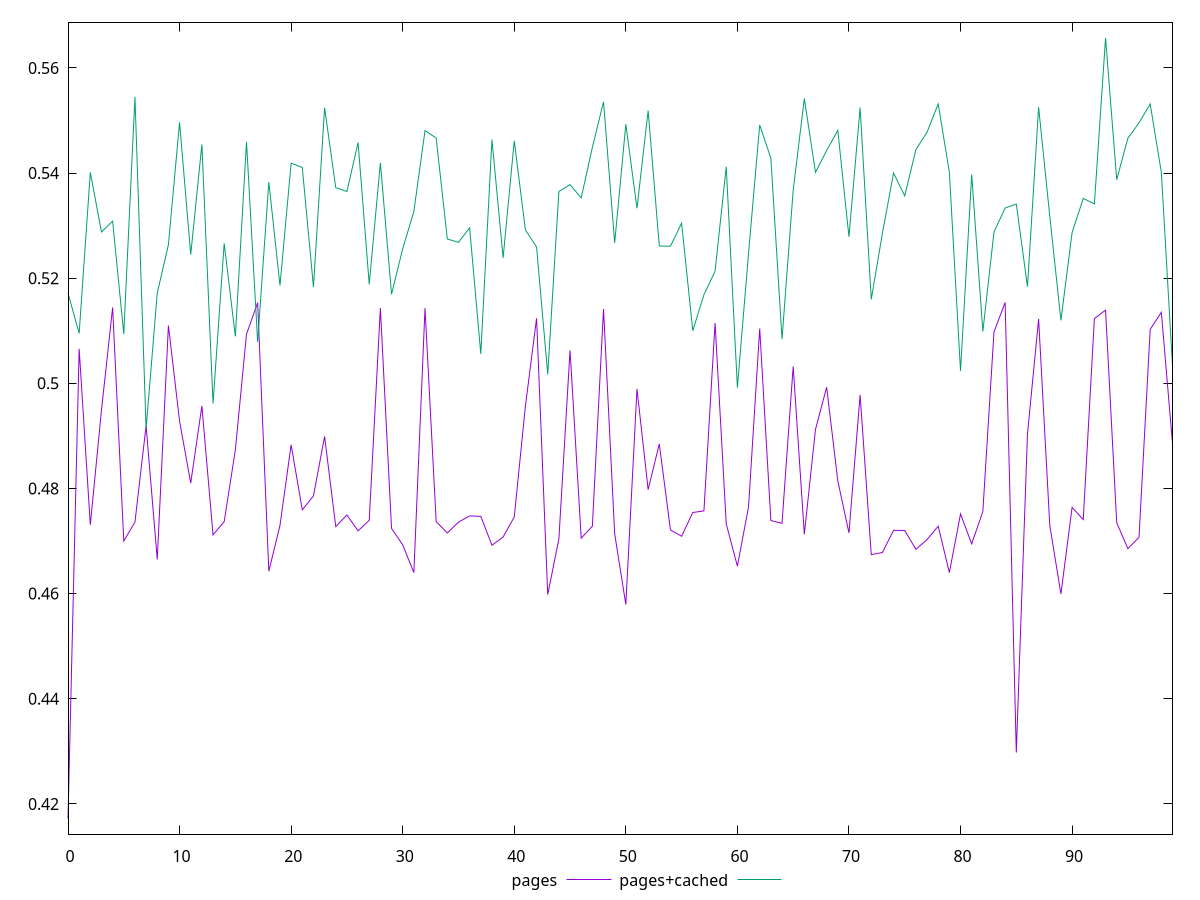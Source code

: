 reset

$pages <<EOF
0 0.4172165056100327
1 0.5065467626579729
2 0.4731056607896435
3 0.494898090081688
4 0.5144215648026048
5 0.4700035917148702
6 0.4736056676102053
7 0.4919281889882609
8 0.4665164286994319
9 0.5109939003413928
10 0.49279992919642696
11 0.48102170979003406
12 0.49570191528793445
13 0.47116989481942134
14 0.47368967944585777
15 0.48732469890417257
16 0.5093570160462529
17 0.5153400397500846
18 0.46425508363483303
19 0.4729738607123712
20 0.48831138719621103
21 0.47593732855423604
22 0.47857247929330193
23 0.48988815879371506
24 0.4727547060139785
25 0.4749485577708083
26 0.47193623553713676
27 0.473945895996369
28 0.5143197999211139
29 0.47240632524214393
30 0.4692845820479484
31 0.4639910730349472
32 0.5143167148041409
33 0.4736929403147554
34 0.4715408284090092
35 0.47358993944065425
36 0.47478732796950174
37 0.47469312492212656
38 0.46919357616322344
39 0.4707737993702632
40 0.47457934965794285
41 0.4956804338379166
42 0.512377175622931
43 0.45980921925374807
44 0.4704227191194527
45 0.5062901198910332
46 0.47055546986596214
47 0.47281543319273134
48 0.5141457052680384
49 0.47137619097664774
50 0.4579236913114101
51 0.498942138969541
52 0.4797808830718511
53 0.4884827889473838
54 0.47212174211906466
55 0.47091344119458817
56 0.4754308346306931
57 0.47573391332705706
58 0.5114782559277787
59 0.47327565439114827
60 0.46522683053671243
61 0.47650765526258676
62 0.5104149802858906
63 0.4739038743317071
64 0.4733700267571919
65 0.5032012119607139
66 0.47131504058669543
67 0.4912328079924101
68 0.4992679573046443
69 0.4814577360552929
70 0.47155041853358015
71 0.49779015024807
72 0.4674025704744402
73 0.467831661998413
74 0.4720378330393191
75 0.4720039675768518
76 0.4684279820306782
77 0.47027166535559545
78 0.47282900451881255
79 0.46399820064757014
80 0.47516175024282714
81 0.469470219288074
82 0.47561145364884533
83 0.5097868488002595
84 0.515383004754315
85 0.4297545374378433
86 0.4903452393747855
87 0.5122306107675242
88 0.47299703701821294
89 0.45994169181190725
90 0.4764022031240631
91 0.47408656290131307
92 0.5123384783369402
93 0.513920842614151
94 0.4734918735858319
95 0.46855342033394753
96 0.47071229827283106
97 0.5102556017232477
98 0.5135154334996269
99 0.4885622969867349
EOF

$pagesCached <<EOF
0 0.517172630862501
1 0.5095113465050535
2 0.5401344358897223
3 0.5287953435780984
4 0.5308492686297165
5 0.5093889876184644
6 0.5544934915624473
7 0.4913536541653386
8 0.5171567475278396
9 0.5263738778170977
10 0.5496362672494195
11 0.5245023913741156
12 0.5454389962157133
13 0.4961969263668219
14 0.5266224106027304
15 0.5089396091747405
16 0.5459391193010456
17 0.5078632932243529
18 0.5383014099986483
19 0.5186215576927977
20 0.5418816880759532
21 0.5410467732843696
22 0.5183230826197854
23 0.5524218559783212
24 0.537224242544207
25 0.5364886259883505
26 0.5458036439494987
27 0.5188282402037355
28 0.5419624622417265
29 0.5169561534837979
30 0.5256050175839914
31 0.5326893661039723
32 0.5480929171153268
33 0.5466540147166501
34 0.5274624430072845
35 0.5268181097081321
36 0.5295964673649528
37 0.5055994893935712
38 0.5463548000771434
39 0.5238822902239174
40 0.5461361505047482
41 0.5291898753561823
42 0.5259362411428103
43 0.5017020835156978
44 0.5364840765179248
45 0.5378058510413318
46 0.5352809141339204
47 0.544870592775075
48 0.5535581173397294
49 0.5267172037706617
50 0.5492966432055258
51 0.5332977094726989
52 0.5518784111185441
53 0.5261307363589188
54 0.526076384505039
55 0.5304707734336923
56 0.510009963364568
57 0.5168575096105092
58 0.5213348083826099
59 0.5412122962571284
60 0.49917988106105426
61 0.5247554533340282
62 0.5491408958969689
63 0.5428290972755679
64 0.5084200537344374
65 0.5366949121973613
66 0.5541804957576854
67 0.540136862580838
68 0.5442912706161591
69 0.5481193992139336
70 0.5278823332966015
71 0.5524589691320364
72 0.5159843394175909
73 0.5285748850660922
74 0.5399996851683297
75 0.5356686402191589
76 0.5444654347023298
77 0.5477808919918083
78 0.553154061425777
79 0.5401486845559215
80 0.5023606844795868
81 0.5397258991245684
82 0.5098610849128016
83 0.5288000356171859
84 0.5333541952463025
85 0.5341183830922795
86 0.5183941883465097
87 0.5525216878791825
88 0.5317975679899971
89 0.5119800192985724
90 0.5286695295436594
91 0.5351675917999473
92 0.5341420388176319
93 0.5657115031025787
94 0.538743227016832
95 0.5466237714014976
96 0.5495452041722646
97 0.5531556524307293
98 0.5401307476030555
99 0.5033365692631875
EOF

set key outside below
set xrange [0:99]
set yrange [0.4142466056601818:0.5686814030524296]
set trange [0.4142466056601818:0.5686814030524296]
set terminal svg size 640, 520 enhanced background rgb 'white'
set output "reprap/meta/score/comparison/line/1_vs_2.svg"

plot $pages title "pages" with line, \
     $pagesCached title "pages+cached" with line

reset
